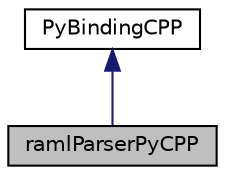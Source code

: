 digraph "ramlParserPyCPP"
{
  edge [fontname="Helvetica",fontsize="10",labelfontname="Helvetica",labelfontsize="10"];
  node [fontname="Helvetica",fontsize="10",shape=record];
  Node1 [label="ramlParserPyCPP",height=0.2,width=0.4,color="black", fillcolor="grey75", style="filled", fontcolor="black"];
  Node2 -> Node1 [dir="back",color="midnightblue",fontsize="10",style="solid",fontname="Helvetica"];
  Node2 [label="PyBindingCPP",height=0.2,width=0.4,color="black", fillcolor="white", style="filled",URL="$classPyBindingCPP.html",tooltip="The base class for python binding it gets inherited by any application needs to inherit and implement..."];
}

